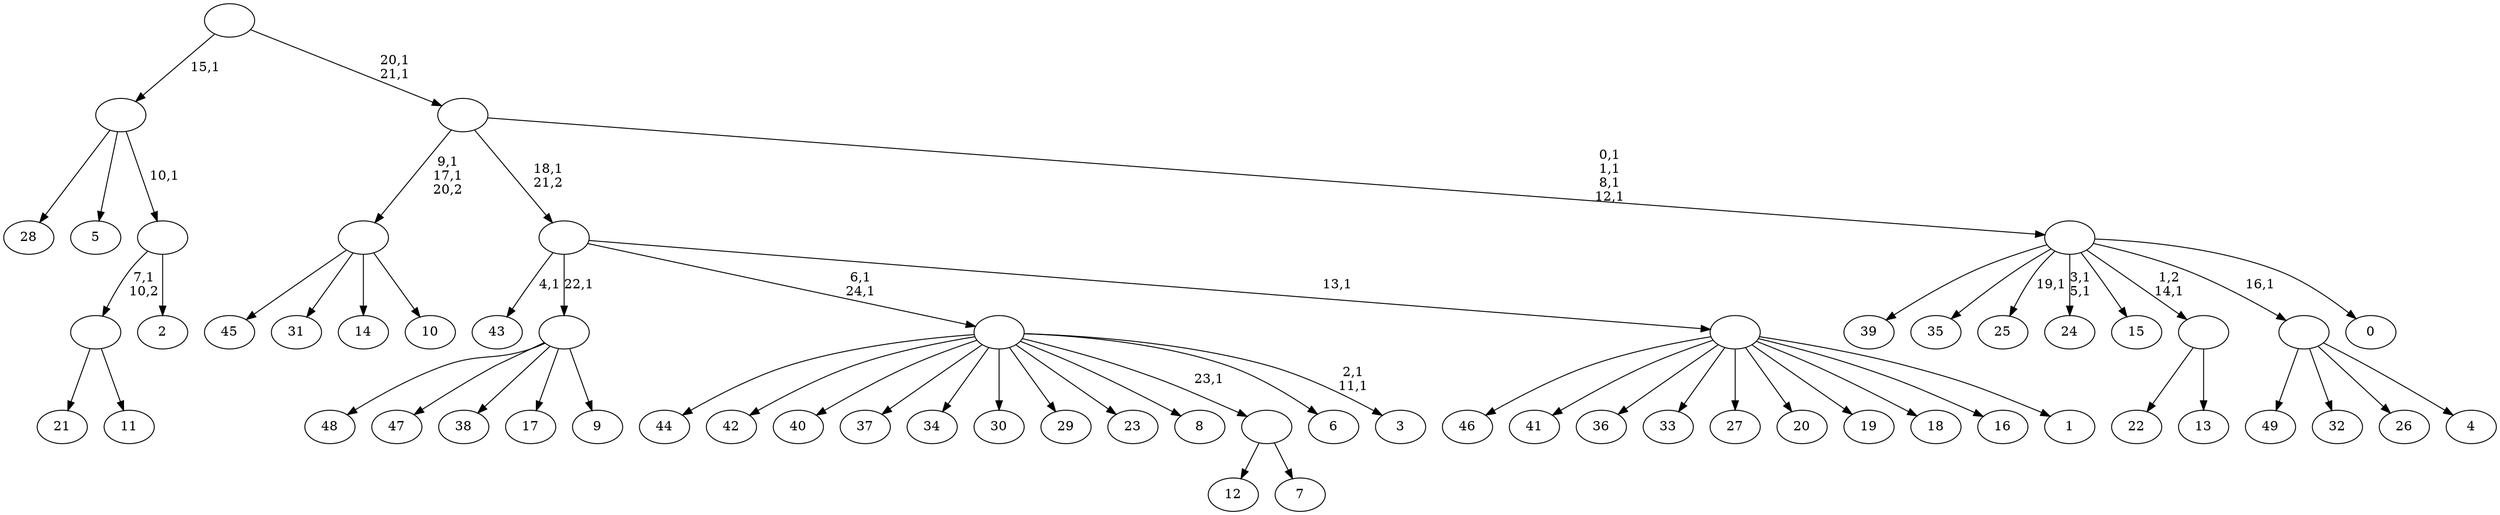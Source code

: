 digraph T {
	75 [label="49"]
	74 [label="48"]
	73 [label="47"]
	72 [label="46"]
	71 [label="45"]
	70 [label="44"]
	69 [label="43"]
	67 [label="42"]
	66 [label="41"]
	65 [label="40"]
	64 [label="39"]
	63 [label="38"]
	62 [label="37"]
	61 [label="36"]
	60 [label="35"]
	59 [label="34"]
	58 [label="33"]
	57 [label="32"]
	56 [label="31"]
	55 [label="30"]
	54 [label="29"]
	53 [label="28"]
	52 [label="27"]
	51 [label="26"]
	50 [label="25"]
	48 [label="24"]
	45 [label="23"]
	44 [label="22"]
	43 [label="21"]
	42 [label="20"]
	41 [label="19"]
	40 [label="18"]
	39 [label="17"]
	38 [label="16"]
	37 [label="15"]
	36 [label="14"]
	35 [label="13"]
	34 [label=""]
	33 [label="12"]
	32 [label="11"]
	31 [label=""]
	30 [label="10"]
	29 [label=""]
	27 [label="9"]
	26 [label=""]
	25 [label="8"]
	24 [label="7"]
	23 [label=""]
	22 [label="6"]
	21 [label="5"]
	20 [label="4"]
	19 [label=""]
	18 [label="3"]
	15 [label=""]
	13 [label="2"]
	12 [label=""]
	11 [label=""]
	10 [label="1"]
	9 [label=""]
	8 [label=""]
	7 [label="0"]
	6 [label=""]
	2 [label=""]
	0 [label=""]
	34 -> 44 [label=""]
	34 -> 35 [label=""]
	31 -> 43 [label=""]
	31 -> 32 [label=""]
	29 -> 71 [label=""]
	29 -> 56 [label=""]
	29 -> 36 [label=""]
	29 -> 30 [label=""]
	26 -> 74 [label=""]
	26 -> 73 [label=""]
	26 -> 63 [label=""]
	26 -> 39 [label=""]
	26 -> 27 [label=""]
	23 -> 33 [label=""]
	23 -> 24 [label=""]
	19 -> 75 [label=""]
	19 -> 57 [label=""]
	19 -> 51 [label=""]
	19 -> 20 [label=""]
	15 -> 18 [label="2,1\n11,1"]
	15 -> 70 [label=""]
	15 -> 67 [label=""]
	15 -> 65 [label=""]
	15 -> 62 [label=""]
	15 -> 59 [label=""]
	15 -> 55 [label=""]
	15 -> 54 [label=""]
	15 -> 45 [label=""]
	15 -> 25 [label=""]
	15 -> 23 [label="23,1"]
	15 -> 22 [label=""]
	12 -> 31 [label="7,1\n10,2"]
	12 -> 13 [label=""]
	11 -> 53 [label=""]
	11 -> 21 [label=""]
	11 -> 12 [label="10,1"]
	9 -> 72 [label=""]
	9 -> 66 [label=""]
	9 -> 61 [label=""]
	9 -> 58 [label=""]
	9 -> 52 [label=""]
	9 -> 42 [label=""]
	9 -> 41 [label=""]
	9 -> 40 [label=""]
	9 -> 38 [label=""]
	9 -> 10 [label=""]
	8 -> 15 [label="6,1\n24,1"]
	8 -> 69 [label="4,1"]
	8 -> 26 [label="22,1"]
	8 -> 9 [label="13,1"]
	6 -> 48 [label="3,1\n5,1"]
	6 -> 50 [label="19,1"]
	6 -> 64 [label=""]
	6 -> 60 [label=""]
	6 -> 37 [label=""]
	6 -> 34 [label="1,2\n14,1"]
	6 -> 19 [label="16,1"]
	6 -> 7 [label=""]
	2 -> 6 [label="0,1\n1,1\n8,1\n12,1"]
	2 -> 29 [label="9,1\n17,1\n20,2"]
	2 -> 8 [label="18,1\n21,2"]
	0 -> 2 [label="20,1\n21,1"]
	0 -> 11 [label="15,1"]
}
